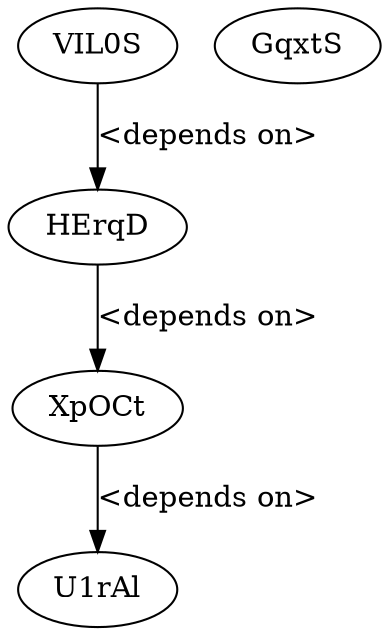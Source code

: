 digraph G {
  VIL0S [ label="VIL0S" ];
  HErqD [ label="HErqD" ];
  XpOCt [ label="XpOCt" ];
  U1rAl [ label="U1rAl" ];
  GqxtS [ label="GqxtS" ];
  VIL0S -> HErqD [ label="<depends on>" ];
  HErqD -> XpOCt [ label="<depends on>" ];
  XpOCt -> U1rAl [ label="<depends on>" ];
}
